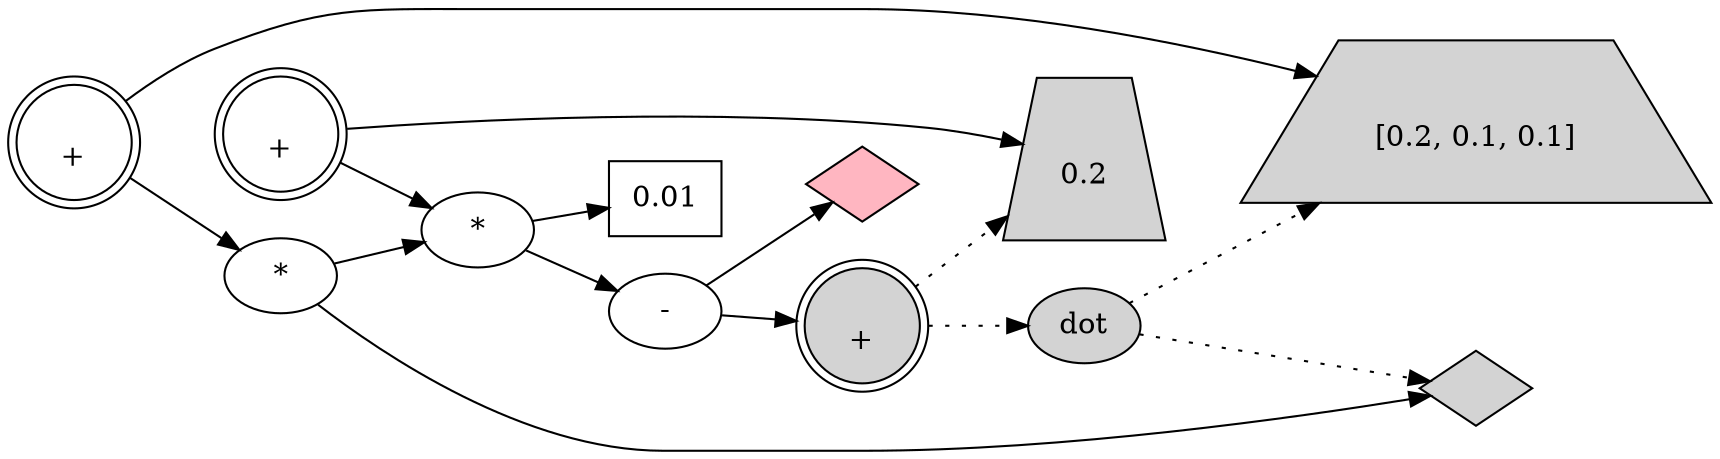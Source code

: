 digraph G {

    rankdir=LR; // 左から右に表示

    s1 [label="     \n+", shape=doublecircle, style=filled];
    s2 [label="dot", style=filled];
    s3 [label="0.01", shape=box];
    s4 [label="-"];
    s6 [label="*"];
    v3 [label="*"];
    v6_next [label="     \n+", shape=doublecircle];
    s7_next [label="     \n+", shape=doublecircle];
    s7 [label="\n0.2", style=filled, shape=trapezium];
    v6 [label="\n[0.2, 0.1, 0.1]",style=filled, shape=trapezium];
    v0 [label="",shape=diamond, style=filled];
    s0 [label="",shape=diamond, style=filled, fillcolor=lightpink];

    s2 -> v0[style=dotted];
    s2 -> v6[style=dotted];

    s1 -> s7[style=dotted];
    s1 -> s2[style=dotted];

    s4 -> s0;
    s4 -> s1;

    s6 -> s3;
    s6 -> s4;

    v3 -> s6;
    v3 -> v0;

    v6_next -> v6;
    v6_next -> v3;

    s7_next -> s7;
    s7_next -> s6;
}